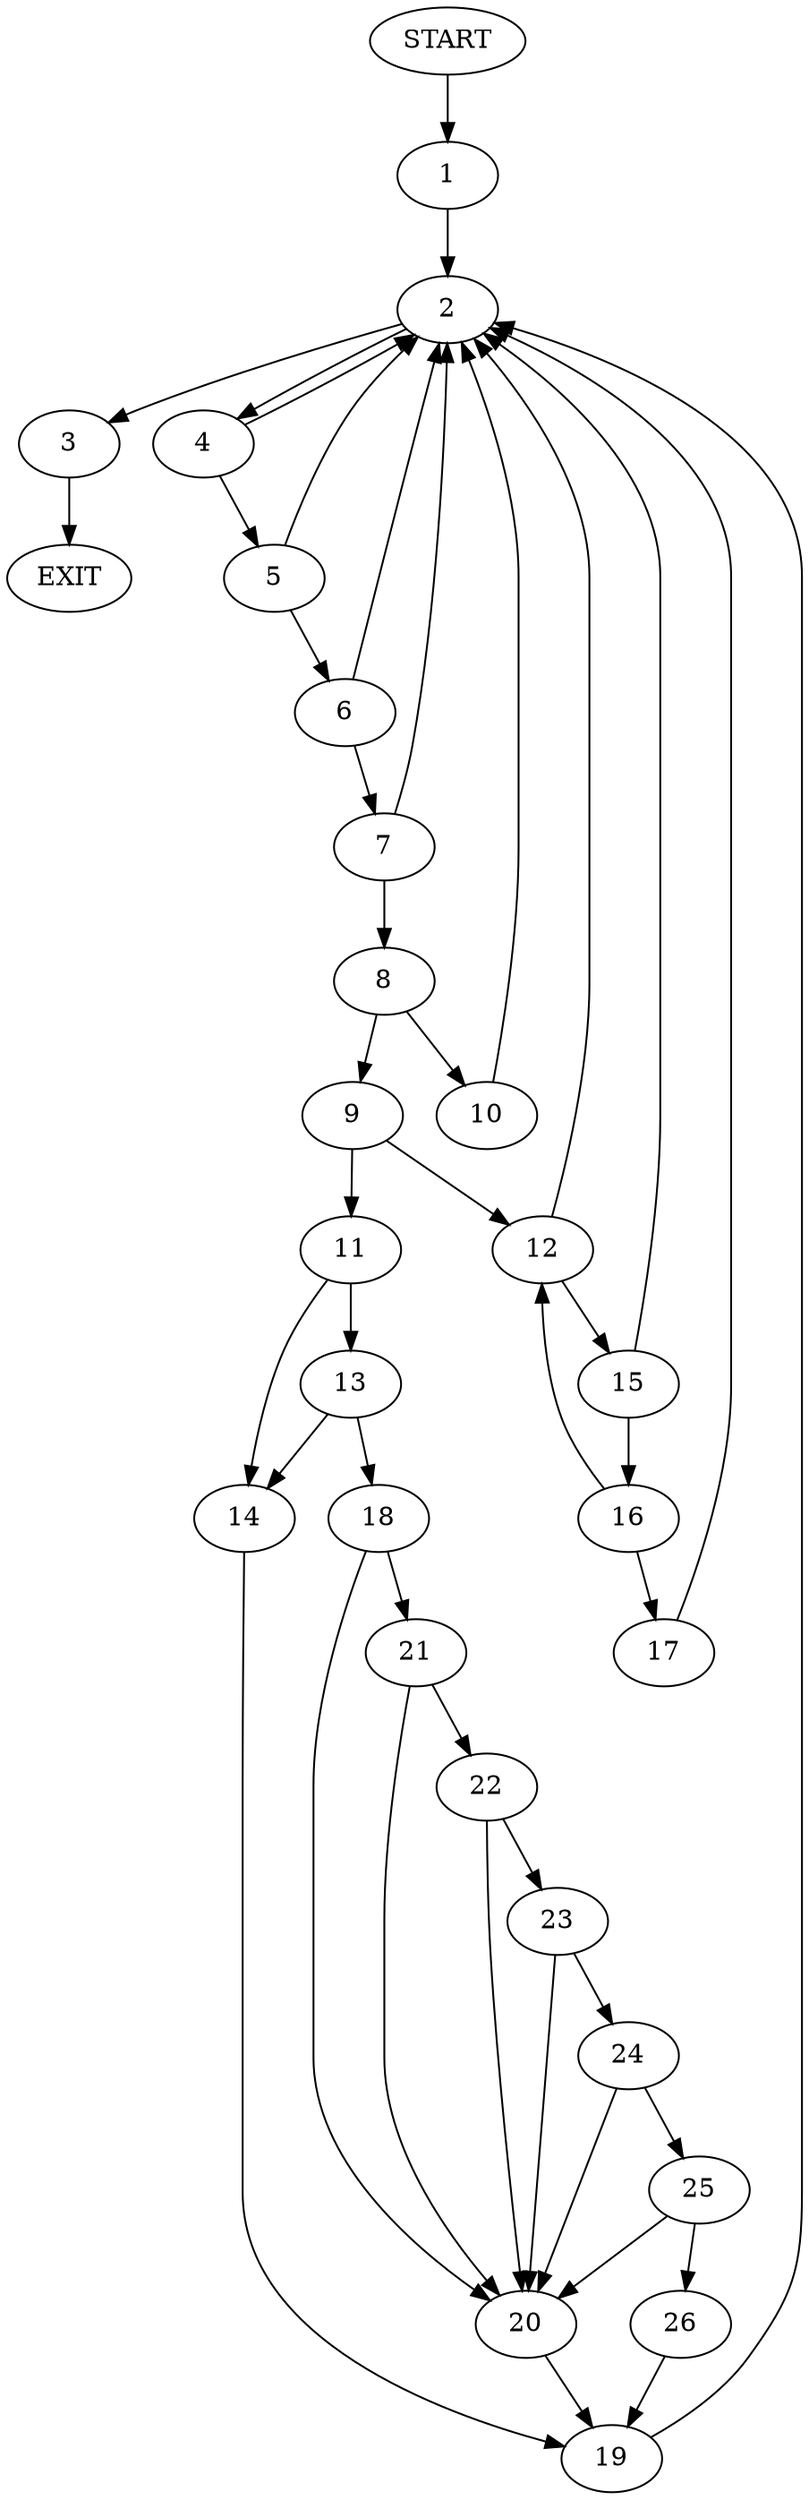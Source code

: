 digraph {
0 [label="START"]
27 [label="EXIT"]
0 -> 1
1 -> 2
2 -> 3
2 -> 4
4 -> 2
4 -> 5
3 -> 27
5 -> 6
5 -> 2
6 -> 7
6 -> 2
7 -> 8
7 -> 2
8 -> 9
8 -> 10
9 -> 11
9 -> 12
10 -> 2
11 -> 13
11 -> 14
12 -> 2
12 -> 15
15 -> 16
15 -> 2
16 -> 12
16 -> 17
17 -> 2
13 -> 18
13 -> 14
14 -> 19
18 -> 20
18 -> 21
20 -> 19
21 -> 20
21 -> 22
22 -> 20
22 -> 23
23 -> 24
23 -> 20
24 -> 25
24 -> 20
25 -> 20
25 -> 26
26 -> 19
19 -> 2
}
